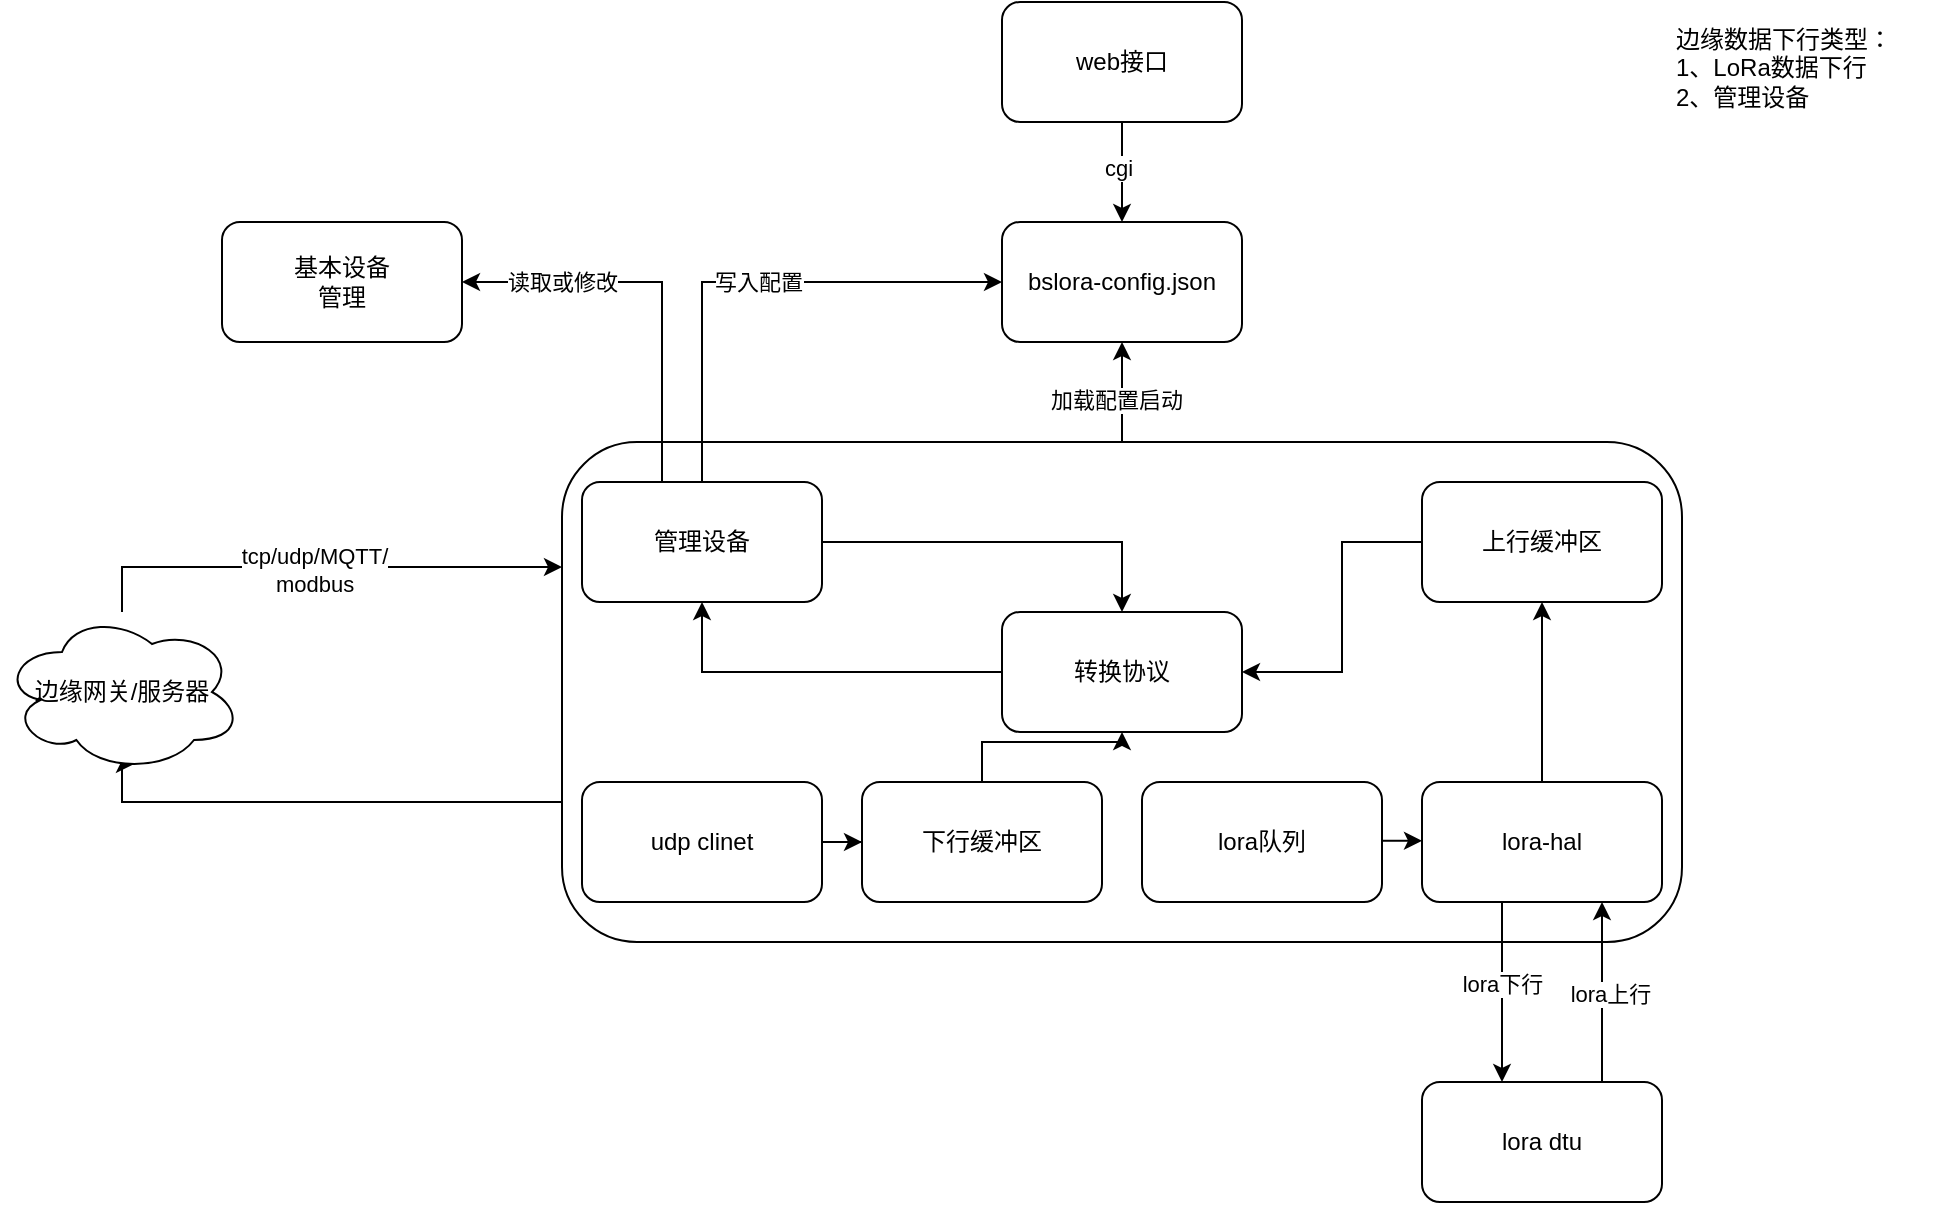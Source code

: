 <mxfile version="21.6.3" type="github">
  <diagram name="第 1 页" id="lXds7RLkqQ-f8YmvRl1O">
    <mxGraphModel dx="2190" dy="579" grid="1" gridSize="10" guides="1" tooltips="1" connect="1" arrows="1" fold="1" page="1" pageScale="1" pageWidth="850" pageHeight="1100" math="0" shadow="0">
      <root>
        <mxCell id="0" />
        <mxCell id="1" parent="0" />
        <mxCell id="al4bxPR0ltXzujJzHCmy-3" value="" style="edgeStyle=orthogonalEdgeStyle;rounded=0;orthogonalLoop=1;jettySize=auto;html=1;" edge="1" parent="1" source="al4bxPR0ltXzujJzHCmy-1" target="al4bxPR0ltXzujJzHCmy-2">
          <mxGeometry x="0.2" y="110" relative="1" as="geometry">
            <mxPoint as="offset" />
          </mxGeometry>
        </mxCell>
        <mxCell id="al4bxPR0ltXzujJzHCmy-4" value="cgi" style="edgeLabel;html=1;align=center;verticalAlign=middle;resizable=0;points=[];" vertex="1" connectable="0" parent="al4bxPR0ltXzujJzHCmy-3">
          <mxGeometry x="-0.1" y="-2" relative="1" as="geometry">
            <mxPoint as="offset" />
          </mxGeometry>
        </mxCell>
        <mxCell id="al4bxPR0ltXzujJzHCmy-1" value="web接口" style="rounded=1;whiteSpace=wrap;html=1;" vertex="1" parent="1">
          <mxGeometry x="360" y="80" width="120" height="60" as="geometry" />
        </mxCell>
        <mxCell id="al4bxPR0ltXzujJzHCmy-2" value="bslora-config.json" style="rounded=1;whiteSpace=wrap;html=1;" vertex="1" parent="1">
          <mxGeometry x="360" y="190" width="120" height="60" as="geometry" />
        </mxCell>
        <mxCell id="al4bxPR0ltXzujJzHCmy-6" value="" style="edgeStyle=orthogonalEdgeStyle;rounded=0;orthogonalLoop=1;jettySize=auto;html=1;" edge="1" parent="1" source="al4bxPR0ltXzujJzHCmy-5" target="al4bxPR0ltXzujJzHCmy-2">
          <mxGeometry relative="1" as="geometry" />
        </mxCell>
        <mxCell id="al4bxPR0ltXzujJzHCmy-7" value="加载配置启动" style="edgeLabel;html=1;align=center;verticalAlign=middle;resizable=0;points=[];" vertex="1" connectable="0" parent="al4bxPR0ltXzujJzHCmy-6">
          <mxGeometry x="-0.16" y="3" relative="1" as="geometry">
            <mxPoint as="offset" />
          </mxGeometry>
        </mxCell>
        <mxCell id="al4bxPR0ltXzujJzHCmy-23" style="edgeStyle=orthogonalEdgeStyle;rounded=0;orthogonalLoop=1;jettySize=auto;html=1;entryX=0.55;entryY=0.95;entryDx=0;entryDy=0;entryPerimeter=0;" edge="1" parent="1" source="al4bxPR0ltXzujJzHCmy-5" target="al4bxPR0ltXzujJzHCmy-18">
          <mxGeometry relative="1" as="geometry">
            <Array as="points">
              <mxPoint x="-80" y="480" />
              <mxPoint x="-80" y="461" />
            </Array>
          </mxGeometry>
        </mxCell>
        <mxCell id="al4bxPR0ltXzujJzHCmy-5" value="&lt;div style=&quot;&quot;&gt;&lt;br&gt;&lt;/div&gt;" style="rounded=1;whiteSpace=wrap;html=1;align=center;" vertex="1" parent="1">
          <mxGeometry x="140" y="300" width="560" height="250" as="geometry" />
        </mxCell>
        <mxCell id="al4bxPR0ltXzujJzHCmy-13" value="" style="edgeStyle=orthogonalEdgeStyle;rounded=0;orthogonalLoop=1;jettySize=auto;html=1;" edge="1" parent="1" source="al4bxPR0ltXzujJzHCmy-8" target="al4bxPR0ltXzujJzHCmy-9">
          <mxGeometry relative="1" as="geometry">
            <Array as="points">
              <mxPoint x="610" y="540" />
              <mxPoint x="610" y="540" />
            </Array>
          </mxGeometry>
        </mxCell>
        <mxCell id="al4bxPR0ltXzujJzHCmy-16" value="lora下行" style="edgeLabel;html=1;align=center;verticalAlign=middle;resizable=0;points=[];" vertex="1" connectable="0" parent="al4bxPR0ltXzujJzHCmy-13">
          <mxGeometry x="-0.091" y="2" relative="1" as="geometry">
            <mxPoint x="-2" as="offset" />
          </mxGeometry>
        </mxCell>
        <mxCell id="al4bxPR0ltXzujJzHCmy-47" value="" style="edgeStyle=orthogonalEdgeStyle;rounded=0;orthogonalLoop=1;jettySize=auto;html=1;" edge="1" parent="1" source="al4bxPR0ltXzujJzHCmy-8" target="al4bxPR0ltXzujJzHCmy-37">
          <mxGeometry relative="1" as="geometry" />
        </mxCell>
        <mxCell id="al4bxPR0ltXzujJzHCmy-8" value="lora-hal" style="rounded=1;whiteSpace=wrap;html=1;" vertex="1" parent="1">
          <mxGeometry x="570" y="470" width="120" height="60" as="geometry" />
        </mxCell>
        <mxCell id="al4bxPR0ltXzujJzHCmy-12" value="" style="edgeStyle=orthogonalEdgeStyle;rounded=0;orthogonalLoop=1;jettySize=auto;html=1;" edge="1" parent="1" source="al4bxPR0ltXzujJzHCmy-9" target="al4bxPR0ltXzujJzHCmy-8">
          <mxGeometry relative="1" as="geometry">
            <Array as="points">
              <mxPoint x="660" y="590" />
              <mxPoint x="660" y="590" />
            </Array>
          </mxGeometry>
        </mxCell>
        <mxCell id="al4bxPR0ltXzujJzHCmy-15" value="lora上行" style="edgeLabel;html=1;align=center;verticalAlign=middle;resizable=0;points=[];" vertex="1" connectable="0" parent="al4bxPR0ltXzujJzHCmy-12">
          <mxGeometry x="-0.018" y="-4" relative="1" as="geometry">
            <mxPoint as="offset" />
          </mxGeometry>
        </mxCell>
        <mxCell id="al4bxPR0ltXzujJzHCmy-9" value="lora dtu" style="rounded=1;whiteSpace=wrap;html=1;" vertex="1" parent="1">
          <mxGeometry x="570" y="620" width="120" height="60" as="geometry" />
        </mxCell>
        <mxCell id="al4bxPR0ltXzujJzHCmy-29" value="" style="edgeStyle=orthogonalEdgeStyle;rounded=0;orthogonalLoop=1;jettySize=auto;html=1;" edge="1" parent="1" source="al4bxPR0ltXzujJzHCmy-17" target="al4bxPR0ltXzujJzHCmy-27">
          <mxGeometry relative="1" as="geometry" />
        </mxCell>
        <mxCell id="al4bxPR0ltXzujJzHCmy-17" value="udp clinet" style="rounded=1;whiteSpace=wrap;html=1;" vertex="1" parent="1">
          <mxGeometry x="150" y="470" width="120" height="60" as="geometry" />
        </mxCell>
        <mxCell id="al4bxPR0ltXzujJzHCmy-22" style="edgeStyle=orthogonalEdgeStyle;rounded=0;orthogonalLoop=1;jettySize=auto;html=1;entryX=0;entryY=0.25;entryDx=0;entryDy=0;" edge="1" parent="1" source="al4bxPR0ltXzujJzHCmy-18" target="al4bxPR0ltXzujJzHCmy-5">
          <mxGeometry relative="1" as="geometry">
            <Array as="points">
              <mxPoint x="-80" y="363" />
            </Array>
          </mxGeometry>
        </mxCell>
        <mxCell id="al4bxPR0ltXzujJzHCmy-26" value="tcp/udp/MQTT/&lt;br style=&quot;border-color: var(--border-color);&quot;&gt;modbus" style="edgeLabel;html=1;align=center;verticalAlign=middle;resizable=0;points=[];" vertex="1" connectable="0" parent="al4bxPR0ltXzujJzHCmy-22">
          <mxGeometry x="-0.026" y="-1" relative="1" as="geometry">
            <mxPoint as="offset" />
          </mxGeometry>
        </mxCell>
        <mxCell id="al4bxPR0ltXzujJzHCmy-18" value="边缘网关/服务器" style="ellipse;shape=cloud;whiteSpace=wrap;html=1;" vertex="1" parent="1">
          <mxGeometry x="-140" y="385" width="120" height="80" as="geometry" />
        </mxCell>
        <mxCell id="al4bxPR0ltXzujJzHCmy-54" value="" style="edgeStyle=orthogonalEdgeStyle;rounded=0;orthogonalLoop=1;jettySize=auto;html=1;" edge="1" parent="1" source="al4bxPR0ltXzujJzHCmy-27" target="al4bxPR0ltXzujJzHCmy-46">
          <mxGeometry relative="1" as="geometry" />
        </mxCell>
        <mxCell id="al4bxPR0ltXzujJzHCmy-27" value="下行缓冲区" style="rounded=1;whiteSpace=wrap;html=1;" vertex="1" parent="1">
          <mxGeometry x="290" y="470" width="120" height="60" as="geometry" />
        </mxCell>
        <mxCell id="al4bxPR0ltXzujJzHCmy-34" style="edgeStyle=orthogonalEdgeStyle;rounded=0;orthogonalLoop=1;jettySize=auto;html=1;entryX=0;entryY=0.5;entryDx=0;entryDy=0;" edge="1" parent="1" source="al4bxPR0ltXzujJzHCmy-31" target="al4bxPR0ltXzujJzHCmy-2">
          <mxGeometry relative="1" as="geometry">
            <Array as="points">
              <mxPoint x="210" y="220" />
            </Array>
          </mxGeometry>
        </mxCell>
        <mxCell id="al4bxPR0ltXzujJzHCmy-36" value="写入配置" style="edgeLabel;html=1;align=center;verticalAlign=middle;resizable=0;points=[];" vertex="1" connectable="0" parent="al4bxPR0ltXzujJzHCmy-34">
          <mxGeometry x="0.02" relative="1" as="geometry">
            <mxPoint as="offset" />
          </mxGeometry>
        </mxCell>
        <mxCell id="al4bxPR0ltXzujJzHCmy-43" value="" style="edgeStyle=orthogonalEdgeStyle;rounded=0;orthogonalLoop=1;jettySize=auto;html=1;" edge="1" parent="1" source="al4bxPR0ltXzujJzHCmy-31" target="al4bxPR0ltXzujJzHCmy-41">
          <mxGeometry relative="1" as="geometry">
            <Array as="points">
              <mxPoint x="190" y="220" />
            </Array>
          </mxGeometry>
        </mxCell>
        <mxCell id="al4bxPR0ltXzujJzHCmy-45" value="读取或修改" style="edgeLabel;html=1;align=center;verticalAlign=middle;resizable=0;points=[];" vertex="1" connectable="0" parent="al4bxPR0ltXzujJzHCmy-43">
          <mxGeometry x="-0.191" y="-7" relative="1" as="geometry">
            <mxPoint x="-57" y="-19" as="offset" />
          </mxGeometry>
        </mxCell>
        <mxCell id="al4bxPR0ltXzujJzHCmy-58" value="" style="edgeStyle=orthogonalEdgeStyle;rounded=0;orthogonalLoop=1;jettySize=auto;html=1;" edge="1" parent="1" source="al4bxPR0ltXzujJzHCmy-31" target="al4bxPR0ltXzujJzHCmy-46">
          <mxGeometry relative="1" as="geometry" />
        </mxCell>
        <mxCell id="al4bxPR0ltXzujJzHCmy-31" value="管理设备" style="rounded=1;whiteSpace=wrap;html=1;" vertex="1" parent="1">
          <mxGeometry x="150" y="320" width="120" height="60" as="geometry" />
        </mxCell>
        <mxCell id="al4bxPR0ltXzujJzHCmy-59" value="" style="edgeStyle=orthogonalEdgeStyle;rounded=0;orthogonalLoop=1;jettySize=auto;html=1;" edge="1" parent="1" source="al4bxPR0ltXzujJzHCmy-37" target="al4bxPR0ltXzujJzHCmy-46">
          <mxGeometry relative="1" as="geometry">
            <Array as="points">
              <mxPoint x="530" y="350" />
              <mxPoint x="530" y="415" />
            </Array>
          </mxGeometry>
        </mxCell>
        <mxCell id="al4bxPR0ltXzujJzHCmy-37" value="上行缓冲区" style="rounded=1;whiteSpace=wrap;html=1;" vertex="1" parent="1">
          <mxGeometry x="570" y="320" width="120" height="60" as="geometry" />
        </mxCell>
        <mxCell id="al4bxPR0ltXzujJzHCmy-40" value="边缘数据下行类型：&lt;br&gt;1、LoRa数据下行&lt;br&gt;2、管理设备" style="text;html=1;align=left;verticalAlign=middle;resizable=0;points=[];autosize=1;strokeColor=none;fillColor=none;" vertex="1" parent="1">
          <mxGeometry x="695" y="83" width="130" height="60" as="geometry" />
        </mxCell>
        <mxCell id="al4bxPR0ltXzujJzHCmy-41" value="基本设备&lt;br&gt;管理" style="rounded=1;whiteSpace=wrap;html=1;" vertex="1" parent="1">
          <mxGeometry x="-30" y="190" width="120" height="60" as="geometry" />
        </mxCell>
        <mxCell id="al4bxPR0ltXzujJzHCmy-57" value="" style="edgeStyle=orthogonalEdgeStyle;rounded=0;orthogonalLoop=1;jettySize=auto;html=1;" edge="1" parent="1" source="al4bxPR0ltXzujJzHCmy-46" target="al4bxPR0ltXzujJzHCmy-31">
          <mxGeometry relative="1" as="geometry" />
        </mxCell>
        <mxCell id="al4bxPR0ltXzujJzHCmy-46" value="转换协议" style="rounded=1;whiteSpace=wrap;html=1;" vertex="1" parent="1">
          <mxGeometry x="360" y="385" width="120" height="60" as="geometry" />
        </mxCell>
        <mxCell id="al4bxPR0ltXzujJzHCmy-48" value="lora队列" style="rounded=1;whiteSpace=wrap;html=1;" vertex="1" parent="1">
          <mxGeometry x="430" y="470" width="120" height="60" as="geometry" />
        </mxCell>
        <mxCell id="al4bxPR0ltXzujJzHCmy-51" value="" style="edgeStyle=orthogonalEdgeStyle;rounded=0;orthogonalLoop=1;jettySize=auto;html=1;" edge="1" parent="1">
          <mxGeometry relative="1" as="geometry">
            <mxPoint x="550" y="499.38" as="sourcePoint" />
            <mxPoint x="570" y="499.38" as="targetPoint" />
          </mxGeometry>
        </mxCell>
      </root>
    </mxGraphModel>
  </diagram>
</mxfile>
